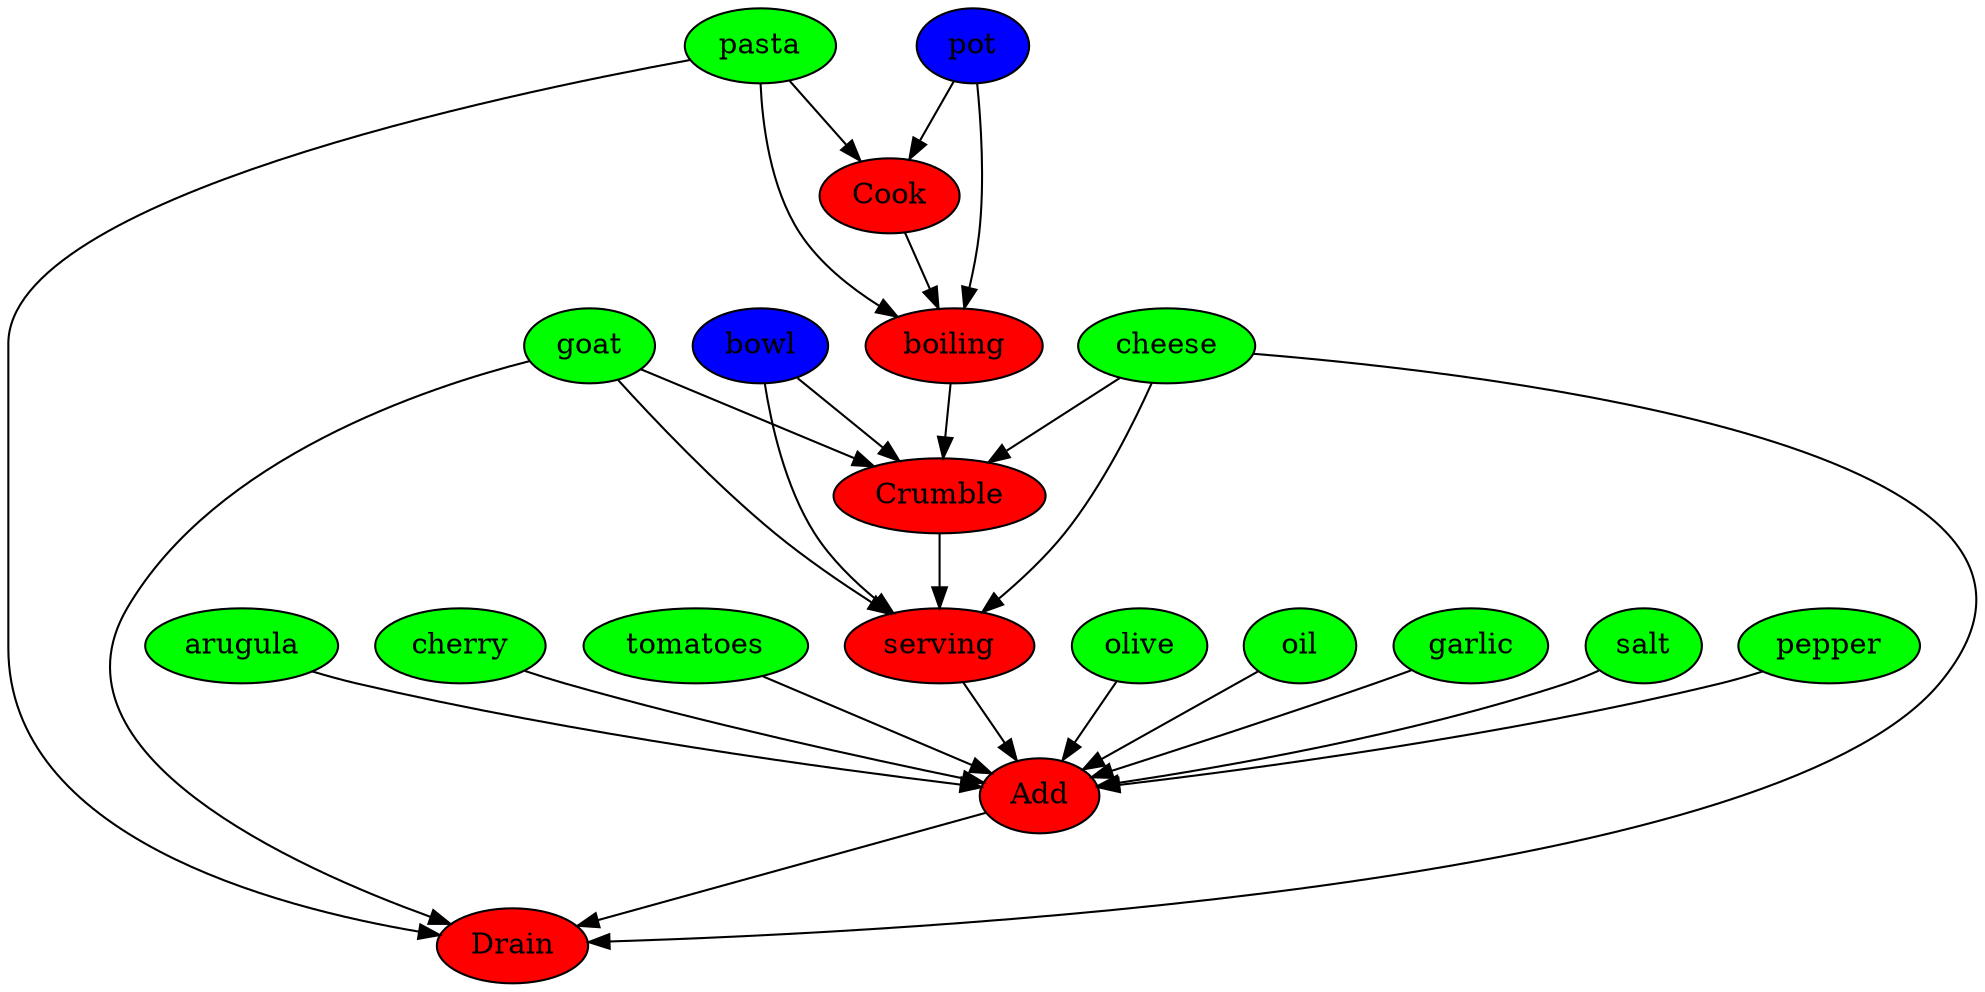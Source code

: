 digraph G {
Cook [style=filled, fillcolor=red];
pasta [style=filled, fillcolor=green];
pot [style=filled, fillcolor="#0000ff"];
boiling [style=filled, fillcolor=red];
Crumble [style=filled, fillcolor=red];
goat [style=filled, fillcolor=green];
cheese [style=filled, fillcolor=green];
serving [style=filled, fillcolor=red];
bowl [style=filled, fillcolor="#0000ff"];
Add [style=filled, fillcolor=red];
arugula [style=filled, fillcolor=green];
cherry [style=filled, fillcolor=green];
tomatoes [style=filled, fillcolor=green];
olive [style=filled, fillcolor=green];
oil [style=filled, fillcolor=green];
garlic [style=filled, fillcolor=green];
salt [style=filled, fillcolor=green];
pepper [style=filled, fillcolor=green];
Drain [style=filled, fillcolor=red];
pasta [style=filled, fillcolor=green];
goat [style=filled, fillcolor=green];
cheese [style=filled, fillcolor=green];
Cook -> boiling;
boiling -> Crumble;
Crumble -> serving;
serving -> Add;
Add -> Drain;
pasta -> Cook;
pasta -> boiling;
goat -> Crumble;
cheese -> Crumble;
goat -> serving;
cheese -> serving;
arugula -> Add;
cherry -> Add;
tomatoes -> Add;
olive -> Add;
oil -> Add;
garlic -> Add;
salt -> Add;
pepper -> Add;
pasta -> Drain;
goat -> Drain;
cheese -> Drain;
pot -> Cook;
pot -> boiling;
bowl -> Crumble;
bowl -> serving;
}
